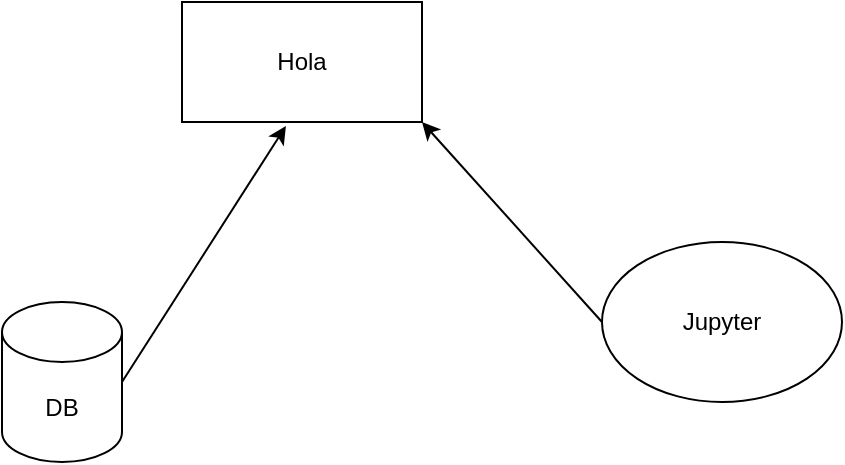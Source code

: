 <mxfile version="24.4.13" type="github">
  <diagram name="Page-1" id="eyQV1GTIgbHyjuUrLP44">
    <mxGraphModel dx="1018" dy="641" grid="1" gridSize="10" guides="1" tooltips="1" connect="1" arrows="1" fold="1" page="1" pageScale="1" pageWidth="850" pageHeight="1100" math="0" shadow="0">
      <root>
        <mxCell id="0" />
        <mxCell id="1" parent="0" />
        <mxCell id="bKZjBCFeuTqUO8VG9OCO-1" value="Hola" style="rounded=0;whiteSpace=wrap;html=1;" parent="1" vertex="1">
          <mxGeometry x="350" y="200" width="120" height="60" as="geometry" />
        </mxCell>
        <mxCell id="bKZjBCFeuTqUO8VG9OCO-2" value="DB" style="shape=cylinder3;whiteSpace=wrap;html=1;boundedLbl=1;backgroundOutline=1;size=15;" parent="1" vertex="1">
          <mxGeometry x="260" y="350" width="60" height="80" as="geometry" />
        </mxCell>
        <mxCell id="bKZjBCFeuTqUO8VG9OCO-3" value="" style="endArrow=classic;html=1;rounded=0;exitX=1;exitY=0.5;exitDx=0;exitDy=0;exitPerimeter=0;entryX=0.433;entryY=1.033;entryDx=0;entryDy=0;entryPerimeter=0;" parent="1" source="bKZjBCFeuTqUO8VG9OCO-2" target="bKZjBCFeuTqUO8VG9OCO-1" edge="1">
          <mxGeometry width="50" height="50" relative="1" as="geometry">
            <mxPoint x="400" y="360" as="sourcePoint" />
            <mxPoint x="450" y="310" as="targetPoint" />
          </mxGeometry>
        </mxCell>
        <mxCell id="bKZjBCFeuTqUO8VG9OCO-4" value="Jupyter" style="ellipse;whiteSpace=wrap;html=1;" parent="1" vertex="1">
          <mxGeometry x="560" y="320" width="120" height="80" as="geometry" />
        </mxCell>
        <mxCell id="bKZjBCFeuTqUO8VG9OCO-5" value="" style="endArrow=classic;html=1;rounded=0;exitX=0;exitY=0.5;exitDx=0;exitDy=0;entryX=1;entryY=1;entryDx=0;entryDy=0;" parent="1" source="bKZjBCFeuTqUO8VG9OCO-4" target="bKZjBCFeuTqUO8VG9OCO-1" edge="1">
          <mxGeometry width="50" height="50" relative="1" as="geometry">
            <mxPoint x="400" y="360" as="sourcePoint" />
            <mxPoint x="450" y="310" as="targetPoint" />
          </mxGeometry>
        </mxCell>
      </root>
    </mxGraphModel>
  </diagram>
</mxfile>
